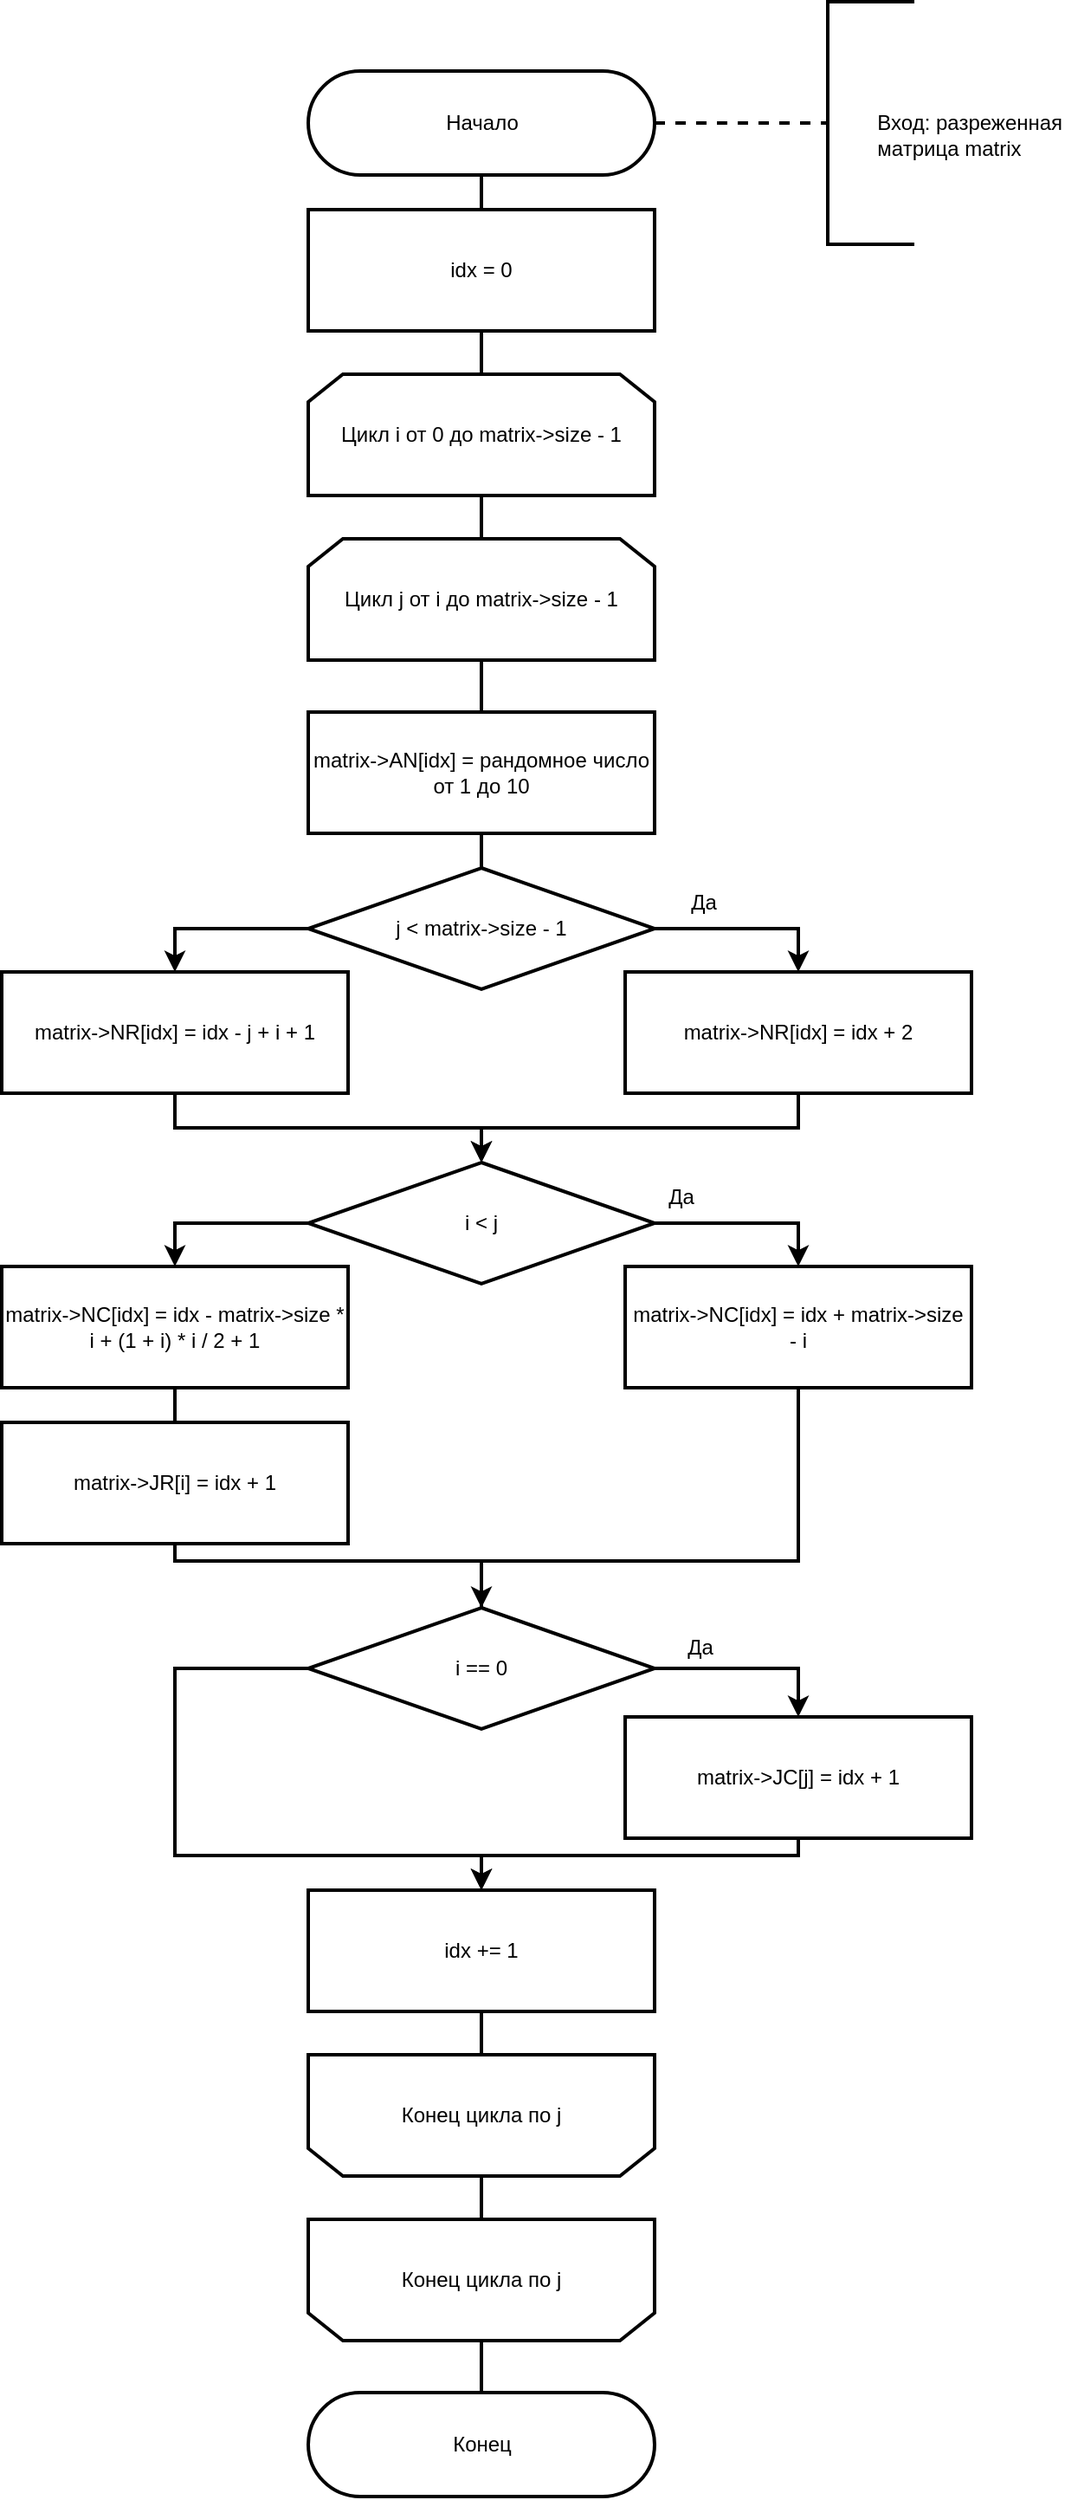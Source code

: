 <mxfile version="20.6.0" type="device"><diagram id="1O-hp1vQmwJwEd34lB3i" name="Страница 1"><mxGraphModel dx="1865" dy="548" grid="1" gridSize="10" guides="1" tooltips="1" connect="1" arrows="1" fold="1" page="1" pageScale="1" pageWidth="827" pageHeight="1169" math="0" shadow="0"><root><mxCell id="0"/><mxCell id="1" parent="0"/><mxCell id="YYEWtMsnaIuPgEOfl2R5-1" style="edgeStyle=orthogonalEdgeStyle;rounded=0;orthogonalLoop=1;jettySize=auto;html=1;exitX=0.5;exitY=1;exitDx=0;exitDy=0;entryX=0.5;entryY=0;entryDx=0;entryDy=0;endArrow=none;endFill=0;strokeWidth=2;" edge="1" parent="1" source="YYEWtMsnaIuPgEOfl2R5-2"><mxGeometry relative="1" as="geometry"><mxPoint x="207" y="359" as="targetPoint"/></mxGeometry></mxCell><mxCell id="YYEWtMsnaIuPgEOfl2R5-2" value="Цикл i от 0 до matrix-&amp;gt;size - 1" style="shape=loopLimit;whiteSpace=wrap;html=1;strokeWidth=2;" vertex="1" parent="1"><mxGeometry x="107" y="255" width="200" height="70" as="geometry"/></mxCell><mxCell id="YYEWtMsnaIuPgEOfl2R5-3" style="edgeStyle=orthogonalEdgeStyle;rounded=0;orthogonalLoop=1;jettySize=auto;html=1;strokeWidth=2;endArrow=classic;endFill=1;exitX=1;exitY=0.5;exitDx=0;exitDy=0;" edge="1" parent="1" source="YYEWtMsnaIuPgEOfl2R5-5" target="YYEWtMsnaIuPgEOfl2R5-7"><mxGeometry relative="1" as="geometry"><Array as="points"><mxPoint x="390" y="575"/></Array></mxGeometry></mxCell><mxCell id="YYEWtMsnaIuPgEOfl2R5-48" style="edgeStyle=orthogonalEdgeStyle;rounded=0;orthogonalLoop=1;jettySize=auto;html=1;strokeWidth=2;endArrow=classic;endFill=1;" edge="1" parent="1" source="YYEWtMsnaIuPgEOfl2R5-5" target="YYEWtMsnaIuPgEOfl2R5-47"><mxGeometry relative="1" as="geometry"><Array as="points"><mxPoint x="30" y="575"/></Array></mxGeometry></mxCell><mxCell id="YYEWtMsnaIuPgEOfl2R5-5" value="j &amp;lt; matrix-&amp;gt;size - 1" style="rhombus;whiteSpace=wrap;html=1;strokeWidth=2;" vertex="1" parent="1"><mxGeometry x="107" y="540" width="200" height="70" as="geometry"/></mxCell><mxCell id="YYEWtMsnaIuPgEOfl2R5-51" style="edgeStyle=orthogonalEdgeStyle;rounded=0;orthogonalLoop=1;jettySize=auto;html=1;strokeWidth=2;endArrow=classic;endFill=1;" edge="1" parent="1" source="YYEWtMsnaIuPgEOfl2R5-7" target="YYEWtMsnaIuPgEOfl2R5-10"><mxGeometry relative="1" as="geometry"/></mxCell><mxCell id="YYEWtMsnaIuPgEOfl2R5-7" value="&lt;font style=&quot;font-size: 12px&quot;&gt;matrix-&amp;gt;NR[idx] = idx + 2&lt;br&gt;&lt;/font&gt;" style="rounded=0;whiteSpace=wrap;html=1;strokeWidth=2;" vertex="1" parent="1"><mxGeometry x="290" y="600" width="200" height="70" as="geometry"/></mxCell><mxCell id="YYEWtMsnaIuPgEOfl2R5-8" style="edgeStyle=orthogonalEdgeStyle;rounded=0;orthogonalLoop=1;jettySize=auto;html=1;strokeWidth=2;endArrow=classic;endFill=1;exitX=1;exitY=0.5;exitDx=0;exitDy=0;entryX=0.5;entryY=0;entryDx=0;entryDy=0;" edge="1" parent="1" source="YYEWtMsnaIuPgEOfl2R5-10" target="YYEWtMsnaIuPgEOfl2R5-12"><mxGeometry relative="1" as="geometry"><Array as="points"><mxPoint x="390" y="745"/></Array><mxPoint x="370" y="867" as="targetPoint"/></mxGeometry></mxCell><mxCell id="YYEWtMsnaIuPgEOfl2R5-52" style="edgeStyle=orthogonalEdgeStyle;rounded=0;orthogonalLoop=1;jettySize=auto;html=1;entryX=0.5;entryY=0;entryDx=0;entryDy=0;strokeWidth=2;endArrow=classic;endFill=1;" edge="1" parent="1" source="YYEWtMsnaIuPgEOfl2R5-10" target="YYEWtMsnaIuPgEOfl2R5-50"><mxGeometry relative="1" as="geometry"><Array as="points"><mxPoint x="30" y="745"/></Array></mxGeometry></mxCell><mxCell id="YYEWtMsnaIuPgEOfl2R5-10" value="i &amp;lt; j" style="rhombus;whiteSpace=wrap;html=1;strokeWidth=2;" vertex="1" parent="1"><mxGeometry x="107" y="710" width="200" height="70" as="geometry"/></mxCell><mxCell id="YYEWtMsnaIuPgEOfl2R5-56" style="edgeStyle=orthogonalEdgeStyle;rounded=0;orthogonalLoop=1;jettySize=auto;html=1;entryX=0.5;entryY=0;entryDx=0;entryDy=0;strokeWidth=2;endArrow=classic;endFill=1;" edge="1" parent="1" source="YYEWtMsnaIuPgEOfl2R5-12" target="YYEWtMsnaIuPgEOfl2R5-19"><mxGeometry relative="1" as="geometry"><Array as="points"><mxPoint x="390" y="940"/><mxPoint x="207" y="940"/></Array></mxGeometry></mxCell><mxCell id="YYEWtMsnaIuPgEOfl2R5-12" value="&lt;font style=&quot;font-size: 12px&quot;&gt;matrix-&amp;gt;NC[idx] = idx + matrix-&amp;gt;size - i&lt;br&gt;&lt;/font&gt;" style="rounded=0;whiteSpace=wrap;html=1;strokeWidth=2;" vertex="1" parent="1"><mxGeometry x="290" y="770" width="200" height="70" as="geometry"/></mxCell><mxCell id="YYEWtMsnaIuPgEOfl2R5-63" style="edgeStyle=orthogonalEdgeStyle;rounded=0;orthogonalLoop=1;jettySize=auto;html=1;strokeWidth=2;endArrow=none;endFill=0;" edge="1" parent="1" source="YYEWtMsnaIuPgEOfl2R5-14" target="YYEWtMsnaIuPgEOfl2R5-61"><mxGeometry relative="1" as="geometry"/></mxCell><mxCell id="YYEWtMsnaIuPgEOfl2R5-14" value="Конец цикла по j" style="shape=loopLimit;whiteSpace=wrap;html=1;strokeWidth=2;direction=west;" vertex="1" parent="1"><mxGeometry x="107" y="1225" width="200" height="70" as="geometry"/></mxCell><mxCell id="YYEWtMsnaIuPgEOfl2R5-17" style="edgeStyle=orthogonalEdgeStyle;rounded=0;orthogonalLoop=1;jettySize=auto;html=1;strokeWidth=2;endArrow=classic;endFill=1;exitX=1;exitY=0.5;exitDx=0;exitDy=0;entryX=0.5;entryY=0;entryDx=0;entryDy=0;" edge="1" parent="1" source="YYEWtMsnaIuPgEOfl2R5-19" target="YYEWtMsnaIuPgEOfl2R5-57"><mxGeometry relative="1" as="geometry"><Array as="points"><mxPoint x="390" y="1002"/></Array><mxPoint x="360" y="1070" as="targetPoint"/></mxGeometry></mxCell><mxCell id="YYEWtMsnaIuPgEOfl2R5-59" style="edgeStyle=orthogonalEdgeStyle;rounded=0;orthogonalLoop=1;jettySize=auto;html=1;entryX=0.5;entryY=0;entryDx=0;entryDy=0;strokeWidth=2;endArrow=classic;endFill=1;" edge="1" parent="1" source="YYEWtMsnaIuPgEOfl2R5-19" target="YYEWtMsnaIuPgEOfl2R5-58"><mxGeometry relative="1" as="geometry"><Array as="points"><mxPoint x="30" y="1002"/><mxPoint x="30" y="1110"/><mxPoint x="207" y="1110"/></Array></mxGeometry></mxCell><mxCell id="YYEWtMsnaIuPgEOfl2R5-19" value="i == 0" style="rhombus;whiteSpace=wrap;html=1;strokeWidth=2;" vertex="1" parent="1"><mxGeometry x="107" y="967" width="200" height="70" as="geometry"/></mxCell><mxCell id="YYEWtMsnaIuPgEOfl2R5-32" style="edgeStyle=orthogonalEdgeStyle;rounded=0;orthogonalLoop=1;jettySize=auto;html=1;entryX=0.5;entryY=0;entryDx=0;entryDy=0;strokeWidth=2;endArrow=none;endFill=0;" edge="1" parent="1" source="YYEWtMsnaIuPgEOfl2R5-33" target="YYEWtMsnaIuPgEOfl2R5-2"><mxGeometry relative="1" as="geometry"/></mxCell><mxCell id="YYEWtMsnaIuPgEOfl2R5-33" value="&lt;font style=&quot;font-size: 12px&quot;&gt;Начало&lt;/font&gt;" style="html=1;dashed=0;whitespace=wrap;shape=mxgraph.dfd.start;strokeWidth=2;" vertex="1" parent="1"><mxGeometry x="107" y="80" width="200" height="60" as="geometry"/></mxCell><mxCell id="YYEWtMsnaIuPgEOfl2R5-34" style="edgeStyle=orthogonalEdgeStyle;rounded=0;orthogonalLoop=1;jettySize=auto;html=1;entryX=0;entryY=0.5;entryDx=0;entryDy=0;entryPerimeter=0;endArrow=none;endFill=0;strokeWidth=2;dashed=1;exitX=1;exitY=0.5;exitDx=0;exitDy=0;exitPerimeter=0;" edge="1" parent="1" target="YYEWtMsnaIuPgEOfl2R5-35"><mxGeometry relative="1" as="geometry"><mxPoint x="307" y="110" as="sourcePoint"/><Array as="points"><mxPoint x="327" y="110"/><mxPoint x="327" y="110"/></Array></mxGeometry></mxCell><mxCell id="YYEWtMsnaIuPgEOfl2R5-35" value="&lt;div&gt;&lt;span style=&quot;white-space: pre&quot;&gt;&#9;&lt;/span&gt;&lt;/div&gt;&lt;span style=&quot;white-space: pre&quot;&gt;&#9;&lt;/span&gt;Вход: разреженная&lt;br&gt;&lt;span style=&quot;white-space: pre;&quot;&gt;&#9;&lt;/span&gt;матрица matrix" style="strokeWidth=2;html=1;shape=mxgraph.flowchart.annotation_1;align=left;pointerEvents=1;" vertex="1" parent="1"><mxGeometry x="407" y="40" width="50" height="140" as="geometry"/></mxCell><mxCell id="YYEWtMsnaIuPgEOfl2R5-37" value="Да" style="text;html=1;align=center;verticalAlign=middle;resizable=0;points=[];autosize=1;strokeColor=none;" vertex="1" parent="1"><mxGeometry x="320" y="550" width="30" height="20" as="geometry"/></mxCell><mxCell id="YYEWtMsnaIuPgEOfl2R5-38" value="Да" style="text;html=1;align=center;verticalAlign=middle;resizable=0;points=[];autosize=1;strokeColor=none;" vertex="1" parent="1"><mxGeometry x="307" y="720" width="30" height="20" as="geometry"/></mxCell><mxCell id="YYEWtMsnaIuPgEOfl2R5-40" value="Да" style="text;html=1;align=center;verticalAlign=middle;resizable=0;points=[];autosize=1;strokeColor=none;" vertex="1" parent="1"><mxGeometry x="318" y="980" width="30" height="20" as="geometry"/></mxCell><mxCell id="YYEWtMsnaIuPgEOfl2R5-42" value="&lt;font style=&quot;font-size: 12px&quot;&gt;idx = 0&lt;br&gt;&lt;/font&gt;" style="rounded=0;whiteSpace=wrap;html=1;strokeWidth=2;" vertex="1" parent="1"><mxGeometry x="107" y="160" width="200" height="70" as="geometry"/></mxCell><mxCell id="YYEWtMsnaIuPgEOfl2R5-45" style="edgeStyle=orthogonalEdgeStyle;rounded=0;orthogonalLoop=1;jettySize=auto;html=1;endArrow=none;endFill=0;strokeWidth=2;" edge="1" parent="1" source="YYEWtMsnaIuPgEOfl2R5-43" target="YYEWtMsnaIuPgEOfl2R5-44"><mxGeometry relative="1" as="geometry"/></mxCell><mxCell id="YYEWtMsnaIuPgEOfl2R5-43" value="Цикл j от i до matrix-&amp;gt;size - 1" style="shape=loopLimit;whiteSpace=wrap;html=1;strokeWidth=2;" vertex="1" parent="1"><mxGeometry x="107" y="350" width="200" height="70" as="geometry"/></mxCell><mxCell id="YYEWtMsnaIuPgEOfl2R5-46" style="edgeStyle=orthogonalEdgeStyle;rounded=0;orthogonalLoop=1;jettySize=auto;html=1;entryX=0.5;entryY=0;entryDx=0;entryDy=0;strokeWidth=2;endArrow=none;endFill=0;" edge="1" parent="1" source="YYEWtMsnaIuPgEOfl2R5-44" target="YYEWtMsnaIuPgEOfl2R5-5"><mxGeometry relative="1" as="geometry"/></mxCell><mxCell id="YYEWtMsnaIuPgEOfl2R5-44" value="&lt;font style=&quot;font-size: 12px&quot;&gt;matrix-&amp;gt;AN[idx] = рандомное число от 1 до 10&lt;br&gt;&lt;/font&gt;" style="rounded=0;whiteSpace=wrap;html=1;strokeWidth=2;" vertex="1" parent="1"><mxGeometry x="107" y="450" width="200" height="70" as="geometry"/></mxCell><mxCell id="YYEWtMsnaIuPgEOfl2R5-49" style="edgeStyle=orthogonalEdgeStyle;rounded=0;orthogonalLoop=1;jettySize=auto;html=1;entryX=0.5;entryY=0;entryDx=0;entryDy=0;strokeWidth=2;endArrow=classic;endFill=1;" edge="1" parent="1" source="YYEWtMsnaIuPgEOfl2R5-47" target="YYEWtMsnaIuPgEOfl2R5-10"><mxGeometry relative="1" as="geometry"/></mxCell><mxCell id="YYEWtMsnaIuPgEOfl2R5-47" value="&lt;font style=&quot;font-size: 12px&quot;&gt;matrix-&amp;gt;NR[idx] = idx - j + i + 1&lt;br&gt;&lt;/font&gt;" style="rounded=0;whiteSpace=wrap;html=1;strokeWidth=2;" vertex="1" parent="1"><mxGeometry x="-70" y="600" width="200" height="70" as="geometry"/></mxCell><mxCell id="YYEWtMsnaIuPgEOfl2R5-54" style="edgeStyle=orthogonalEdgeStyle;rounded=0;orthogonalLoop=1;jettySize=auto;html=1;strokeWidth=2;endArrow=none;endFill=0;" edge="1" parent="1" source="YYEWtMsnaIuPgEOfl2R5-50" target="YYEWtMsnaIuPgEOfl2R5-53"><mxGeometry relative="1" as="geometry"/></mxCell><mxCell id="YYEWtMsnaIuPgEOfl2R5-50" value="&lt;font style=&quot;font-size: 12px&quot;&gt;matrix-&amp;gt;NC[idx] = idx - matrix-&amp;gt;size * i + (1 + i) * i / 2 + 1&lt;br&gt;&lt;/font&gt;" style="rounded=0;whiteSpace=wrap;html=1;strokeWidth=2;" vertex="1" parent="1"><mxGeometry x="-70" y="770" width="200" height="70" as="geometry"/></mxCell><mxCell id="YYEWtMsnaIuPgEOfl2R5-55" style="edgeStyle=orthogonalEdgeStyle;rounded=0;orthogonalLoop=1;jettySize=auto;html=1;entryX=0.5;entryY=0;entryDx=0;entryDy=0;strokeWidth=2;endArrow=none;endFill=0;" edge="1" parent="1" source="YYEWtMsnaIuPgEOfl2R5-53" target="YYEWtMsnaIuPgEOfl2R5-19"><mxGeometry relative="1" as="geometry"><Array as="points"><mxPoint x="30" y="940"/><mxPoint x="207" y="940"/></Array></mxGeometry></mxCell><mxCell id="YYEWtMsnaIuPgEOfl2R5-53" value="&lt;font style=&quot;font-size: 12px&quot;&gt;matrix-&amp;gt;JR[i] = idx + 1&lt;br&gt;&lt;/font&gt;" style="rounded=0;whiteSpace=wrap;html=1;strokeWidth=2;" vertex="1" parent="1"><mxGeometry x="-70" y="860" width="200" height="70" as="geometry"/></mxCell><mxCell id="YYEWtMsnaIuPgEOfl2R5-60" style="edgeStyle=orthogonalEdgeStyle;rounded=0;orthogonalLoop=1;jettySize=auto;html=1;entryX=0.5;entryY=0;entryDx=0;entryDy=0;strokeWidth=2;endArrow=classic;endFill=1;" edge="1" parent="1" source="YYEWtMsnaIuPgEOfl2R5-57" target="YYEWtMsnaIuPgEOfl2R5-58"><mxGeometry relative="1" as="geometry"><Array as="points"><mxPoint x="390" y="1110"/><mxPoint x="207" y="1110"/></Array></mxGeometry></mxCell><mxCell id="YYEWtMsnaIuPgEOfl2R5-57" value="&lt;font style=&quot;font-size: 12px&quot;&gt;matrix-&amp;gt;JC[j] = idx + 1&lt;br&gt;&lt;/font&gt;" style="rounded=0;whiteSpace=wrap;html=1;strokeWidth=2;" vertex="1" parent="1"><mxGeometry x="290" y="1030" width="200" height="70" as="geometry"/></mxCell><mxCell id="YYEWtMsnaIuPgEOfl2R5-62" style="edgeStyle=orthogonalEdgeStyle;rounded=0;orthogonalLoop=1;jettySize=auto;html=1;strokeWidth=2;endArrow=none;endFill=0;" edge="1" parent="1" source="YYEWtMsnaIuPgEOfl2R5-58" target="YYEWtMsnaIuPgEOfl2R5-14"><mxGeometry relative="1" as="geometry"/></mxCell><mxCell id="YYEWtMsnaIuPgEOfl2R5-58" value="&lt;font style=&quot;font-size: 12px&quot;&gt;idx += 1&lt;br&gt;&lt;/font&gt;" style="rounded=0;whiteSpace=wrap;html=1;strokeWidth=2;" vertex="1" parent="1"><mxGeometry x="107" y="1130" width="200" height="70" as="geometry"/></mxCell><mxCell id="YYEWtMsnaIuPgEOfl2R5-65" value="" style="edgeStyle=orthogonalEdgeStyle;rounded=0;orthogonalLoop=1;jettySize=auto;html=1;strokeWidth=2;endArrow=none;endFill=0;" edge="1" parent="1" source="YYEWtMsnaIuPgEOfl2R5-61" target="YYEWtMsnaIuPgEOfl2R5-64"><mxGeometry relative="1" as="geometry"/></mxCell><mxCell id="YYEWtMsnaIuPgEOfl2R5-61" value="Конец цикла по j" style="shape=loopLimit;whiteSpace=wrap;html=1;strokeWidth=2;direction=west;" vertex="1" parent="1"><mxGeometry x="107" y="1320" width="200" height="70" as="geometry"/></mxCell><mxCell id="YYEWtMsnaIuPgEOfl2R5-64" value="&lt;font style=&quot;font-size: 12px&quot;&gt;Конец&lt;/font&gt;" style="html=1;dashed=0;whitespace=wrap;shape=mxgraph.dfd.start;strokeWidth=2;" vertex="1" parent="1"><mxGeometry x="107" y="1420" width="200" height="60" as="geometry"/></mxCell></root></mxGraphModel></diagram></mxfile>